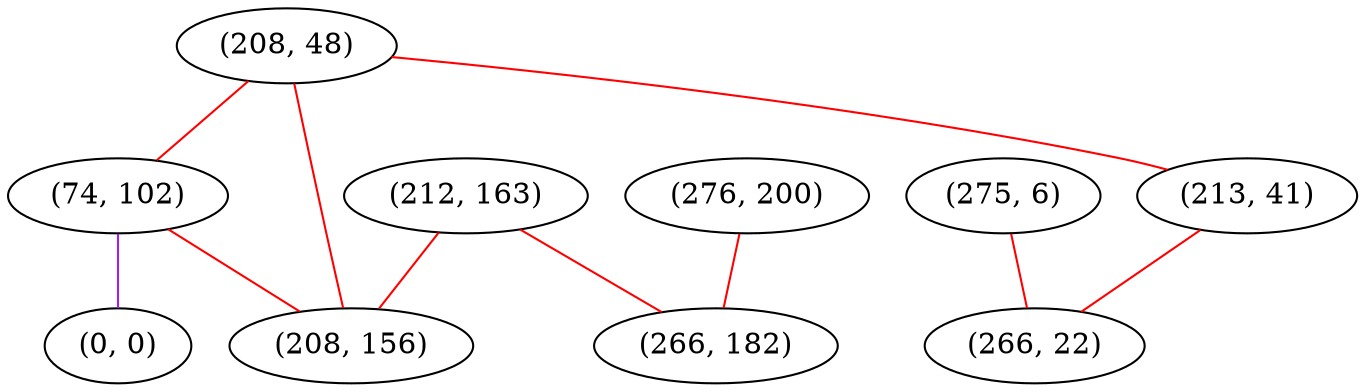 graph "" {
"(208, 48)";
"(212, 163)";
"(275, 6)";
"(74, 102)";
"(208, 156)";
"(213, 41)";
"(0, 0)";
"(276, 200)";
"(266, 22)";
"(266, 182)";
"(208, 48)" -- "(213, 41)"  [color=red, key=0, weight=1];
"(208, 48)" -- "(74, 102)"  [color=red, key=0, weight=1];
"(208, 48)" -- "(208, 156)"  [color=red, key=0, weight=1];
"(212, 163)" -- "(266, 182)"  [color=red, key=0, weight=1];
"(212, 163)" -- "(208, 156)"  [color=red, key=0, weight=1];
"(275, 6)" -- "(266, 22)"  [color=red, key=0, weight=1];
"(74, 102)" -- "(0, 0)"  [color=purple, key=0, weight=4];
"(74, 102)" -- "(208, 156)"  [color=red, key=0, weight=1];
"(213, 41)" -- "(266, 22)"  [color=red, key=0, weight=1];
"(276, 200)" -- "(266, 182)"  [color=red, key=0, weight=1];
}
